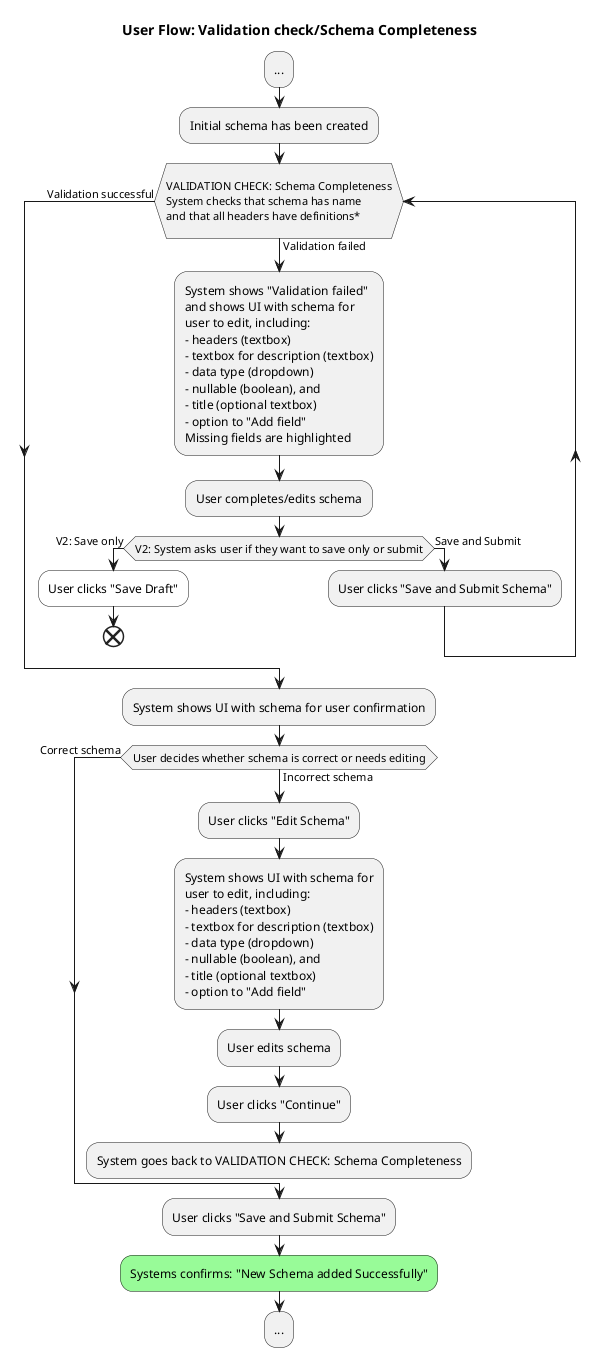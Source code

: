 @startuml user-flow-2-schema-validation-completeness

title User Flow: Validation check/Schema Completeness

:...;
:Initial schema has been created;
  while (\nVALIDATION CHECK: Schema Completeness\nSystem checks that schema has name\nand that all headers have definitions*\n) is (Validation failed)
    :System shows "Validation failed"
    and shows UI with schema for 
    user to edit, including: 
    - headers (textbox)
    - textbox for description (textbox)
    - data type (dropdown)
    - nullable (boolean), and 
    - title (optional textbox)
    - option to "Add field"
    Missing fields are highlighted;
    :User completes/edits schema;
    if (V2: System asks user if they want to save only or submit) then (V2: Save only)
      #White:User clicks "Save Draft";
      end
    else (Save and Submit)
      :User clicks "Save and Submit Schema";
    endif
  end while (Validation successful)
:System shows UI with schema for user confirmation;
  while (User decides whether schema is correct or needs editing) is (Incorrect schema)
    :User clicks "Edit Schema";
    :System shows UI with schema for 
    user to edit, including: 
    - headers (textbox)
    - textbox for description (textbox)
    - data type (dropdown)
    - nullable (boolean), and 
    - title (optional textbox)
    - option to "Add field";
    :User edits schema;
    :User clicks "Continue";
'Arrow from "User edits definitions" should go back up to VALIDATION CHECK      
    :System goes back to VALIDATION CHECK: Schema Completeness;
    detach
   end while (Correct schema)
   :User clicks "Save and Submit Schema";
    #palegreen:Systems confirms: "New Schema added Successfully";
:...;

@enduml
